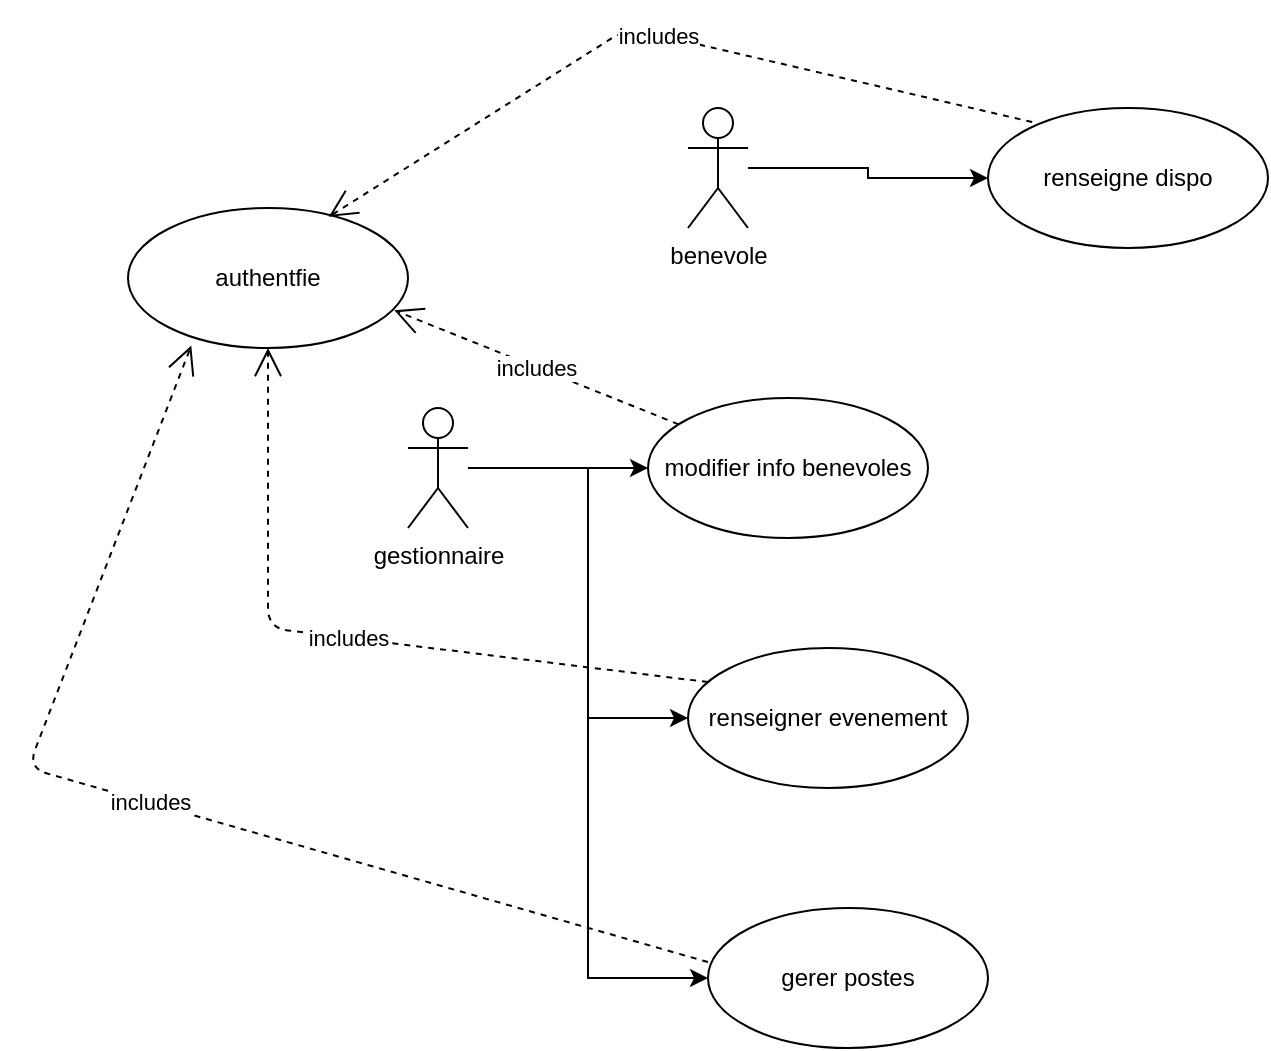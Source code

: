 <mxfile version="15.3.8" type="github">
  <diagram id="zilzJl96QCMMg5tGJzkm" name="Page-1">
    <mxGraphModel dx="1038" dy="578" grid="1" gridSize="10" guides="1" tooltips="1" connect="1" arrows="1" fold="1" page="1" pageScale="1" pageWidth="827" pageHeight="1169" math="0" shadow="0">
      <root>
        <mxCell id="0" />
        <mxCell id="1" parent="0" />
        <mxCell id="mpSO8kdvRYwk7wcLRRey-8" style="edgeStyle=orthogonalEdgeStyle;rounded=0;orthogonalLoop=1;jettySize=auto;html=1;entryX=0;entryY=0.5;entryDx=0;entryDy=0;" parent="1" source="mpSO8kdvRYwk7wcLRRey-3" target="mpSO8kdvRYwk7wcLRRey-5" edge="1">
          <mxGeometry relative="1" as="geometry" />
        </mxCell>
        <mxCell id="mpSO8kdvRYwk7wcLRRey-3" value="benevole" style="shape=umlActor;verticalLabelPosition=bottom;verticalAlign=top;html=1;" parent="1" vertex="1">
          <mxGeometry x="460" y="70" width="30" height="60" as="geometry" />
        </mxCell>
        <mxCell id="mpSO8kdvRYwk7wcLRRey-5" value="renseigne dispo" style="ellipse;whiteSpace=wrap;html=1;" parent="1" vertex="1">
          <mxGeometry x="610" y="70" width="140" height="70" as="geometry" />
        </mxCell>
        <mxCell id="mpSO8kdvRYwk7wcLRRey-10" value="modifier info benevoles" style="ellipse;whiteSpace=wrap;html=1;" parent="1" vertex="1">
          <mxGeometry x="440" y="215" width="140" height="70" as="geometry" />
        </mxCell>
        <mxCell id="OPiPzonsdsgegJGFYfHE-1" style="edgeStyle=orthogonalEdgeStyle;rounded=0;orthogonalLoop=1;jettySize=auto;html=1;entryX=0;entryY=0.5;entryDx=0;entryDy=0;" edge="1" parent="1" source="mpSO8kdvRYwk7wcLRRey-11" target="mpSO8kdvRYwk7wcLRRey-10">
          <mxGeometry relative="1" as="geometry" />
        </mxCell>
        <mxCell id="OPiPzonsdsgegJGFYfHE-3" style="edgeStyle=orthogonalEdgeStyle;rounded=0;orthogonalLoop=1;jettySize=auto;html=1;" edge="1" parent="1" source="mpSO8kdvRYwk7wcLRRey-11" target="OPiPzonsdsgegJGFYfHE-2">
          <mxGeometry relative="1" as="geometry">
            <Array as="points">
              <mxPoint x="410" y="250" />
              <mxPoint x="410" y="375" />
            </Array>
          </mxGeometry>
        </mxCell>
        <mxCell id="OPiPzonsdsgegJGFYfHE-7" style="edgeStyle=orthogonalEdgeStyle;rounded=0;orthogonalLoop=1;jettySize=auto;html=1;entryX=0;entryY=0.5;entryDx=0;entryDy=0;" edge="1" parent="1" source="mpSO8kdvRYwk7wcLRRey-11" target="OPiPzonsdsgegJGFYfHE-4">
          <mxGeometry relative="1" as="geometry" />
        </mxCell>
        <mxCell id="mpSO8kdvRYwk7wcLRRey-11" value="gestionnaire&lt;br&gt;" style="shape=umlActor;verticalLabelPosition=bottom;verticalAlign=top;html=1;outlineConnect=0;" parent="1" vertex="1">
          <mxGeometry x="320" y="220" width="30" height="60" as="geometry" />
        </mxCell>
        <mxCell id="OPiPzonsdsgegJGFYfHE-2" value="renseigner evenement&lt;br&gt;" style="ellipse;whiteSpace=wrap;html=1;" vertex="1" parent="1">
          <mxGeometry x="460" y="340" width="140" height="70" as="geometry" />
        </mxCell>
        <mxCell id="OPiPzonsdsgegJGFYfHE-4" value="gerer postes&lt;br&gt;" style="ellipse;whiteSpace=wrap;html=1;" vertex="1" parent="1">
          <mxGeometry x="470" y="470" width="140" height="70" as="geometry" />
        </mxCell>
        <mxCell id="OPiPzonsdsgegJGFYfHE-10" value="authentfie" style="ellipse;whiteSpace=wrap;html=1;" vertex="1" parent="1">
          <mxGeometry x="180" y="120" width="140" height="70" as="geometry" />
        </mxCell>
        <mxCell id="OPiPzonsdsgegJGFYfHE-11" value="includes" style="endArrow=open;endSize=12;dashed=1;html=1;entryX=0.951;entryY=0.731;entryDx=0;entryDy=0;entryPerimeter=0;" edge="1" parent="1" source="mpSO8kdvRYwk7wcLRRey-10" target="OPiPzonsdsgegJGFYfHE-10">
          <mxGeometry width="160" relative="1" as="geometry">
            <mxPoint x="580" y="250" as="sourcePoint" />
            <mxPoint x="740" y="250" as="targetPoint" />
          </mxGeometry>
        </mxCell>
        <mxCell id="OPiPzonsdsgegJGFYfHE-12" value="includes" style="endArrow=open;endSize=12;dashed=1;html=1;entryX=0.5;entryY=1;entryDx=0;entryDy=0;" edge="1" parent="1" target="OPiPzonsdsgegJGFYfHE-10">
          <mxGeometry width="160" relative="1" as="geometry">
            <mxPoint x="470.0" y="357.034" as="sourcePoint" />
            <mxPoint x="327.91" y="300.0" as="targetPoint" />
            <Array as="points">
              <mxPoint x="250" y="330" />
            </Array>
          </mxGeometry>
        </mxCell>
        <mxCell id="OPiPzonsdsgegJGFYfHE-13" value="includes" style="endArrow=open;endSize=12;dashed=1;html=1;entryX=0.717;entryY=0.063;entryDx=0;entryDy=0;entryPerimeter=0;" edge="1" parent="1" target="OPiPzonsdsgegJGFYfHE-10">
          <mxGeometry width="160" relative="1" as="geometry">
            <mxPoint x="632.09" y="77.034" as="sourcePoint" />
            <mxPoint x="490.0" y="20.0" as="targetPoint" />
            <Array as="points">
              <mxPoint x="430" y="30" />
            </Array>
          </mxGeometry>
        </mxCell>
        <mxCell id="OPiPzonsdsgegJGFYfHE-14" value="includes" style="endArrow=open;endSize=12;dashed=1;html=1;entryX=0.226;entryY=0.983;entryDx=0;entryDy=0;entryPerimeter=0;" edge="1" parent="1" target="OPiPzonsdsgegJGFYfHE-10">
          <mxGeometry width="160" relative="1" as="geometry">
            <mxPoint x="470.0" y="497.034" as="sourcePoint" />
            <mxPoint x="327.91" y="440" as="targetPoint" />
            <Array as="points">
              <mxPoint x="130" y="400" />
            </Array>
          </mxGeometry>
        </mxCell>
      </root>
    </mxGraphModel>
  </diagram>
</mxfile>
